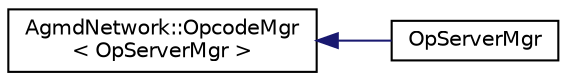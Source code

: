 digraph "Graphical Class Hierarchy"
{
  edge [fontname="Helvetica",fontsize="10",labelfontname="Helvetica",labelfontsize="10"];
  node [fontname="Helvetica",fontsize="10",shape=record];
  rankdir="LR";
  Node1 [label="AgmdNetwork::OpcodeMgr\l\< OpServerMgr \>",height=0.2,width=0.4,color="black", fillcolor="white", style="filled",URL="$class_agmd_network_1_1_opcode_mgr.html"];
  Node1 -> Node2 [dir="back",color="midnightblue",fontsize="10",style="solid",fontname="Helvetica"];
  Node2 [label="OpServerMgr",height=0.2,width=0.4,color="black", fillcolor="white", style="filled",URL="$class_op_server_mgr.html"];
}
